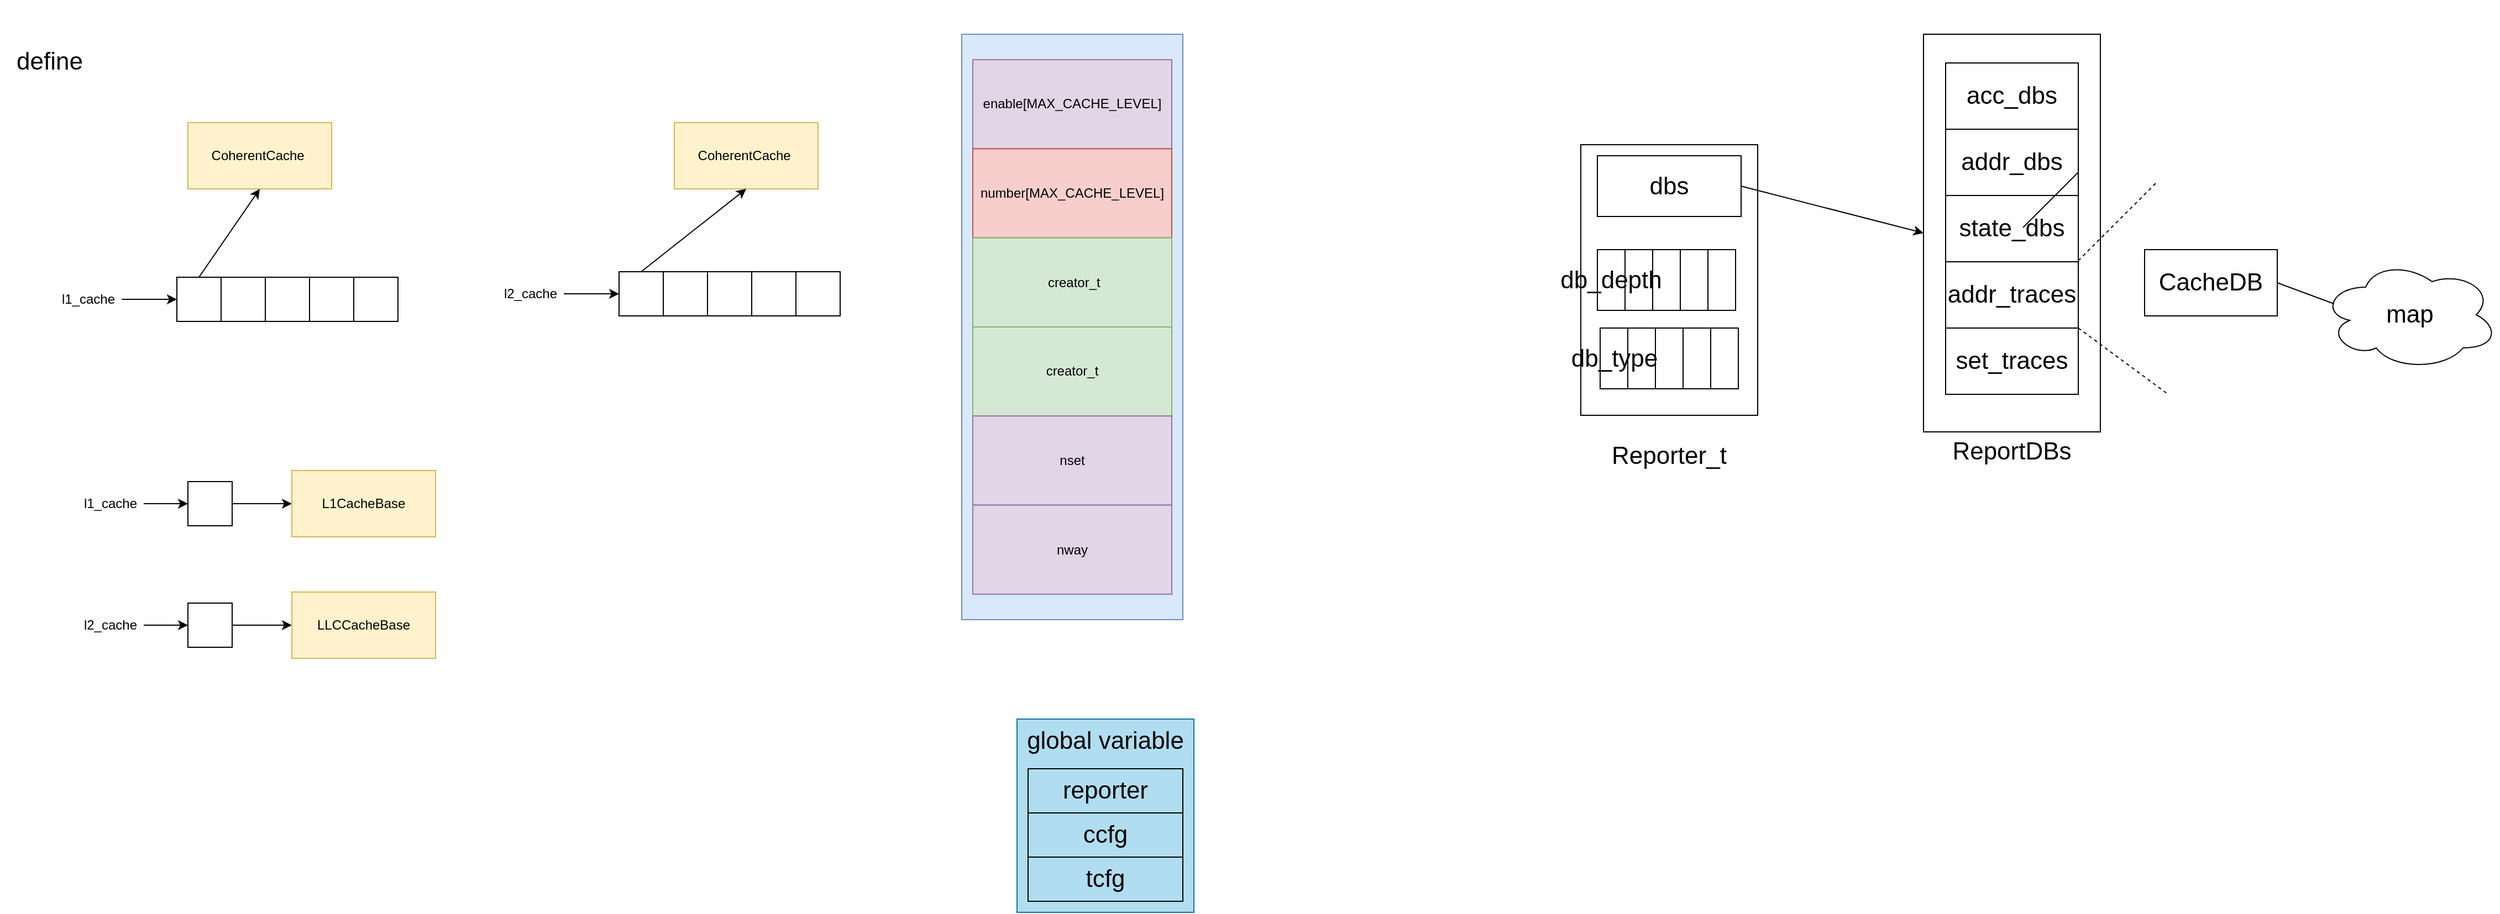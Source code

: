 <mxfile version="13.1.12" type="github">
  <diagram id="-Mg6h7BqQp_kjDwOtDQD" name="Page-1">
    <mxGraphModel dx="1185" dy="635" grid="1" gridSize="10" guides="1" tooltips="1" connect="1" arrows="1" fold="1" page="1" pageScale="1" pageWidth="827" pageHeight="1169" math="0" shadow="0">
      <root>
        <mxCell id="0" />
        <mxCell id="1" parent="0" />
        <mxCell id="NhfXJjoMbKmZEBZ8xVZQ-1" value="" style="whiteSpace=wrap;html=1;aspect=fixed;" vertex="1" parent="1">
          <mxGeometry x="180" y="270" width="40" height="40" as="geometry" />
        </mxCell>
        <mxCell id="NhfXJjoMbKmZEBZ8xVZQ-5" value="" style="whiteSpace=wrap;html=1;aspect=fixed;" vertex="1" parent="1">
          <mxGeometry x="220" y="270" width="40" height="40" as="geometry" />
        </mxCell>
        <mxCell id="NhfXJjoMbKmZEBZ8xVZQ-6" value="" style="whiteSpace=wrap;html=1;aspect=fixed;" vertex="1" parent="1">
          <mxGeometry x="260" y="270" width="40" height="40" as="geometry" />
        </mxCell>
        <mxCell id="NhfXJjoMbKmZEBZ8xVZQ-7" value="" style="whiteSpace=wrap;html=1;aspect=fixed;" vertex="1" parent="1">
          <mxGeometry x="300" y="270" width="40" height="40" as="geometry" />
        </mxCell>
        <mxCell id="NhfXJjoMbKmZEBZ8xVZQ-8" value="" style="whiteSpace=wrap;html=1;aspect=fixed;" vertex="1" parent="1">
          <mxGeometry x="340" y="270" width="40" height="40" as="geometry" />
        </mxCell>
        <mxCell id="NhfXJjoMbKmZEBZ8xVZQ-10" style="edgeStyle=orthogonalEdgeStyle;rounded=0;orthogonalLoop=1;jettySize=auto;html=1;entryX=0;entryY=0.5;entryDx=0;entryDy=0;" edge="1" parent="1" source="NhfXJjoMbKmZEBZ8xVZQ-9" target="NhfXJjoMbKmZEBZ8xVZQ-1">
          <mxGeometry relative="1" as="geometry" />
        </mxCell>
        <mxCell id="NhfXJjoMbKmZEBZ8xVZQ-9" value="l1_cache" style="text;html=1;strokeColor=none;fillColor=none;align=center;verticalAlign=middle;whiteSpace=wrap;rounded=0;" vertex="1" parent="1">
          <mxGeometry x="70" y="275" width="60" height="30" as="geometry" />
        </mxCell>
        <mxCell id="NhfXJjoMbKmZEBZ8xVZQ-12" value="&lt;span&gt;CoherentCache&amp;nbsp;&lt;/span&gt;" style="rounded=0;whiteSpace=wrap;html=1;fillColor=#fff2cc;strokeColor=#d6b656;" vertex="1" parent="1">
          <mxGeometry x="190" y="130" width="130" height="60" as="geometry" />
        </mxCell>
        <mxCell id="NhfXJjoMbKmZEBZ8xVZQ-13" value="" style="endArrow=classic;html=1;entryX=0.5;entryY=1;entryDx=0;entryDy=0;exitX=0.5;exitY=0;exitDx=0;exitDy=0;" edge="1" parent="1" source="NhfXJjoMbKmZEBZ8xVZQ-1" target="NhfXJjoMbKmZEBZ8xVZQ-12">
          <mxGeometry width="50" height="50" relative="1" as="geometry">
            <mxPoint x="390" y="120" as="sourcePoint" />
            <mxPoint x="440" y="70" as="targetPoint" />
          </mxGeometry>
        </mxCell>
        <mxCell id="NhfXJjoMbKmZEBZ8xVZQ-14" value="" style="whiteSpace=wrap;html=1;aspect=fixed;" vertex="1" parent="1">
          <mxGeometry x="580" y="265" width="40" height="40" as="geometry" />
        </mxCell>
        <mxCell id="NhfXJjoMbKmZEBZ8xVZQ-15" value="" style="whiteSpace=wrap;html=1;aspect=fixed;" vertex="1" parent="1">
          <mxGeometry x="620" y="265" width="40" height="40" as="geometry" />
        </mxCell>
        <mxCell id="NhfXJjoMbKmZEBZ8xVZQ-16" value="" style="whiteSpace=wrap;html=1;aspect=fixed;" vertex="1" parent="1">
          <mxGeometry x="660" y="265" width="40" height="40" as="geometry" />
        </mxCell>
        <mxCell id="NhfXJjoMbKmZEBZ8xVZQ-17" value="" style="whiteSpace=wrap;html=1;aspect=fixed;" vertex="1" parent="1">
          <mxGeometry x="700" y="265" width="40" height="40" as="geometry" />
        </mxCell>
        <mxCell id="NhfXJjoMbKmZEBZ8xVZQ-18" value="" style="whiteSpace=wrap;html=1;aspect=fixed;" vertex="1" parent="1">
          <mxGeometry x="740" y="265" width="40" height="40" as="geometry" />
        </mxCell>
        <mxCell id="NhfXJjoMbKmZEBZ8xVZQ-19" style="edgeStyle=orthogonalEdgeStyle;rounded=0;orthogonalLoop=1;jettySize=auto;html=1;entryX=0;entryY=0.5;entryDx=0;entryDy=0;" edge="1" parent="1" source="NhfXJjoMbKmZEBZ8xVZQ-20" target="NhfXJjoMbKmZEBZ8xVZQ-14">
          <mxGeometry relative="1" as="geometry" />
        </mxCell>
        <mxCell id="NhfXJjoMbKmZEBZ8xVZQ-20" value="l2_cache" style="text;html=1;strokeColor=none;fillColor=none;align=center;verticalAlign=middle;whiteSpace=wrap;rounded=0;" vertex="1" parent="1">
          <mxGeometry x="470" y="270" width="60" height="30" as="geometry" />
        </mxCell>
        <mxCell id="NhfXJjoMbKmZEBZ8xVZQ-21" value="&lt;span&gt;CoherentCache&amp;nbsp;&lt;/span&gt;" style="rounded=0;whiteSpace=wrap;html=1;fillColor=#fff2cc;strokeColor=#d6b656;" vertex="1" parent="1">
          <mxGeometry x="630" y="130" width="130" height="60" as="geometry" />
        </mxCell>
        <mxCell id="NhfXJjoMbKmZEBZ8xVZQ-23" value="" style="endArrow=classic;html=1;entryX=0.5;entryY=1;entryDx=0;entryDy=0;exitX=0.5;exitY=0;exitDx=0;exitDy=0;" edge="1" parent="1" source="NhfXJjoMbKmZEBZ8xVZQ-14" target="NhfXJjoMbKmZEBZ8xVZQ-21">
          <mxGeometry width="50" height="50" relative="1" as="geometry">
            <mxPoint x="590" y="270" as="sourcePoint" />
            <mxPoint x="640" y="220" as="targetPoint" />
          </mxGeometry>
        </mxCell>
        <mxCell id="NhfXJjoMbKmZEBZ8xVZQ-34" value="" style="group" vertex="1" connectable="0" parent="1">
          <mxGeometry x="890" y="50" width="200" height="530" as="geometry" />
        </mxCell>
        <mxCell id="NhfXJjoMbKmZEBZ8xVZQ-33" value="" style="group;fillColor=#e1d5e7;strokeColor=#9673a6;" vertex="1" connectable="0" parent="NhfXJjoMbKmZEBZ8xVZQ-34">
          <mxGeometry width="200" height="530" as="geometry" />
        </mxCell>
        <mxCell id="NhfXJjoMbKmZEBZ8xVZQ-24" value="" style="rounded=0;whiteSpace=wrap;html=1;fillColor=#dae8fc;strokeColor=#6c8ebf;" vertex="1" parent="NhfXJjoMbKmZEBZ8xVZQ-33">
          <mxGeometry width="200" height="530" as="geometry" />
        </mxCell>
        <mxCell id="NhfXJjoMbKmZEBZ8xVZQ-25" value="enable[MAX_CACHE_LEVEL]" style="rounded=0;whiteSpace=wrap;html=1;fillColor=#e1d5e7;strokeColor=#9673a6;" vertex="1" parent="NhfXJjoMbKmZEBZ8xVZQ-33">
          <mxGeometry x="10" y="23.043" width="180" height="80.652" as="geometry" />
        </mxCell>
        <mxCell id="NhfXJjoMbKmZEBZ8xVZQ-26" value="number[MAX_CACHE_LEVEL]" style="rounded=0;whiteSpace=wrap;html=1;fillColor=#f8cecc;strokeColor=#b85450;" vertex="1" parent="NhfXJjoMbKmZEBZ8xVZQ-33">
          <mxGeometry x="10" y="103.696" width="180" height="80.652" as="geometry" />
        </mxCell>
        <mxCell id="NhfXJjoMbKmZEBZ8xVZQ-27" value="&amp;nbsp;creator_t" style="rounded=0;whiteSpace=wrap;html=1;fillColor=#d5e8d4;strokeColor=#82b366;" vertex="1" parent="NhfXJjoMbKmZEBZ8xVZQ-33">
          <mxGeometry x="10" y="184.348" width="180" height="80.652" as="geometry" />
        </mxCell>
        <mxCell id="NhfXJjoMbKmZEBZ8xVZQ-28" value="creator_t" style="rounded=0;whiteSpace=wrap;html=1;fillColor=#d5e8d4;strokeColor=#82b366;" vertex="1" parent="NhfXJjoMbKmZEBZ8xVZQ-33">
          <mxGeometry x="10" y="265" width="180" height="80.652" as="geometry" />
        </mxCell>
        <mxCell id="NhfXJjoMbKmZEBZ8xVZQ-30" value="nset" style="rounded=0;whiteSpace=wrap;html=1;fillColor=#e1d5e7;strokeColor=#9673a6;" vertex="1" parent="NhfXJjoMbKmZEBZ8xVZQ-33">
          <mxGeometry x="10" y="345.652" width="180" height="80.652" as="geometry" />
        </mxCell>
        <mxCell id="NhfXJjoMbKmZEBZ8xVZQ-32" value="nway" style="rounded=0;whiteSpace=wrap;html=1;fillColor=#e1d5e7;strokeColor=#9673a6;" vertex="1" parent="NhfXJjoMbKmZEBZ8xVZQ-33">
          <mxGeometry x="10" y="426.304" width="180" height="80.652" as="geometry" />
        </mxCell>
        <mxCell id="NhfXJjoMbKmZEBZ8xVZQ-35" value="define" style="text;html=1;strokeColor=none;fillColor=none;align=center;verticalAlign=middle;whiteSpace=wrap;rounded=0;fontSize=22;" vertex="1" parent="1">
          <mxGeometry x="20" y="60" width="90" height="30" as="geometry" />
        </mxCell>
        <mxCell id="NhfXJjoMbKmZEBZ8xVZQ-42" style="edgeStyle=orthogonalEdgeStyle;rounded=0;orthogonalLoop=1;jettySize=auto;html=1;fontSize=22;" edge="1" parent="1" source="NhfXJjoMbKmZEBZ8xVZQ-40" target="NhfXJjoMbKmZEBZ8xVZQ-41">
          <mxGeometry relative="1" as="geometry" />
        </mxCell>
        <mxCell id="NhfXJjoMbKmZEBZ8xVZQ-40" value="l1_cache" style="text;html=1;strokeColor=none;fillColor=none;align=center;verticalAlign=middle;whiteSpace=wrap;rounded=0;" vertex="1" parent="1">
          <mxGeometry x="90" y="460" width="60" height="30" as="geometry" />
        </mxCell>
        <mxCell id="NhfXJjoMbKmZEBZ8xVZQ-45" style="edgeStyle=orthogonalEdgeStyle;rounded=0;orthogonalLoop=1;jettySize=auto;html=1;fontSize=22;" edge="1" parent="1" source="NhfXJjoMbKmZEBZ8xVZQ-41" target="NhfXJjoMbKmZEBZ8xVZQ-44">
          <mxGeometry relative="1" as="geometry" />
        </mxCell>
        <mxCell id="NhfXJjoMbKmZEBZ8xVZQ-41" value="" style="whiteSpace=wrap;html=1;aspect=fixed;" vertex="1" parent="1">
          <mxGeometry x="190" y="455" width="40" height="40" as="geometry" />
        </mxCell>
        <mxCell id="NhfXJjoMbKmZEBZ8xVZQ-44" value="&lt;span&gt;L1CacheBase&lt;/span&gt;" style="rounded=0;whiteSpace=wrap;html=1;fillColor=#fff2cc;strokeColor=#d6b656;" vertex="1" parent="1">
          <mxGeometry x="284" y="445" width="130" height="60" as="geometry" />
        </mxCell>
        <mxCell id="NhfXJjoMbKmZEBZ8xVZQ-46" style="edgeStyle=orthogonalEdgeStyle;rounded=0;orthogonalLoop=1;jettySize=auto;html=1;fontSize=22;" edge="1" source="NhfXJjoMbKmZEBZ8xVZQ-47" target="NhfXJjoMbKmZEBZ8xVZQ-49" parent="1">
          <mxGeometry relative="1" as="geometry" />
        </mxCell>
        <mxCell id="NhfXJjoMbKmZEBZ8xVZQ-47" value="l2_cache" style="text;html=1;strokeColor=none;fillColor=none;align=center;verticalAlign=middle;whiteSpace=wrap;rounded=0;" vertex="1" parent="1">
          <mxGeometry x="90" y="570" width="60" height="30" as="geometry" />
        </mxCell>
        <mxCell id="NhfXJjoMbKmZEBZ8xVZQ-48" style="edgeStyle=orthogonalEdgeStyle;rounded=0;orthogonalLoop=1;jettySize=auto;html=1;fontSize=22;" edge="1" source="NhfXJjoMbKmZEBZ8xVZQ-49" target="NhfXJjoMbKmZEBZ8xVZQ-50" parent="1">
          <mxGeometry relative="1" as="geometry" />
        </mxCell>
        <mxCell id="NhfXJjoMbKmZEBZ8xVZQ-49" value="" style="whiteSpace=wrap;html=1;aspect=fixed;" vertex="1" parent="1">
          <mxGeometry x="190" y="565" width="40" height="40" as="geometry" />
        </mxCell>
        <mxCell id="NhfXJjoMbKmZEBZ8xVZQ-50" value="&lt;span&gt;LLCCacheBase&lt;/span&gt;" style="rounded=0;whiteSpace=wrap;html=1;fillColor=#fff2cc;strokeColor=#d6b656;" vertex="1" parent="1">
          <mxGeometry x="284" y="555" width="130" height="60" as="geometry" />
        </mxCell>
        <mxCell id="NhfXJjoMbKmZEBZ8xVZQ-53" value="&lt;br&gt;&lt;br&gt;&lt;br&gt;&lt;br&gt;&lt;br&gt;&lt;br&gt;&lt;br&gt;&lt;br&gt;&lt;br&gt;&lt;br&gt;&lt;br&gt;&lt;br&gt;Reporter_t" style="rounded=0;whiteSpace=wrap;html=1;fillColor=none;fontSize=22;" vertex="1" parent="1">
          <mxGeometry x="1450" y="150" width="160" height="245" as="geometry" />
        </mxCell>
        <mxCell id="NhfXJjoMbKmZEBZ8xVZQ-54" value="&lt;br&gt;&lt;br&gt;&lt;br&gt;&lt;br&gt;&lt;br&gt;&lt;br&gt;&lt;br&gt;&lt;br&gt;&lt;br&gt;&lt;br&gt;&lt;br&gt;&lt;br&gt;&lt;br&gt;&lt;br&gt;&lt;br&gt;ReportDBs" style="rounded=0;whiteSpace=wrap;html=1;fillColor=none;fontSize=22;" vertex="1" parent="1">
          <mxGeometry x="1760" y="50" width="160" height="360" as="geometry" />
        </mxCell>
        <mxCell id="NhfXJjoMbKmZEBZ8xVZQ-57" value="acc_dbs" style="rounded=0;whiteSpace=wrap;html=1;fillColor=none;fontSize=22;" vertex="1" parent="1">
          <mxGeometry x="1780" y="76" width="120" height="60" as="geometry" />
        </mxCell>
        <mxCell id="NhfXJjoMbKmZEBZ8xVZQ-58" value="addr_dbs" style="rounded=0;whiteSpace=wrap;html=1;fillColor=none;fontSize=22;" vertex="1" parent="1">
          <mxGeometry x="1780" y="136" width="120" height="60" as="geometry" />
        </mxCell>
        <mxCell id="NhfXJjoMbKmZEBZ8xVZQ-59" value="state_dbs" style="rounded=0;whiteSpace=wrap;html=1;fillColor=none;fontSize=22;" vertex="1" parent="1">
          <mxGeometry x="1780" y="196" width="120" height="60" as="geometry" />
        </mxCell>
        <mxCell id="NhfXJjoMbKmZEBZ8xVZQ-60" value="addr_traces" style="rounded=0;whiteSpace=wrap;html=1;fillColor=none;fontSize=22;" vertex="1" parent="1">
          <mxGeometry x="1780" y="256" width="120" height="60" as="geometry" />
        </mxCell>
        <mxCell id="NhfXJjoMbKmZEBZ8xVZQ-61" value="set_traces" style="rounded=0;whiteSpace=wrap;html=1;fillColor=none;fontSize=22;" vertex="1" parent="1">
          <mxGeometry x="1780" y="316" width="120" height="60" as="geometry" />
        </mxCell>
        <mxCell id="NhfXJjoMbKmZEBZ8xVZQ-62" value="dbs" style="rounded=0;whiteSpace=wrap;html=1;fillColor=none;fontSize=22;" vertex="1" parent="1">
          <mxGeometry x="1465" y="160" width="130" height="55" as="geometry" />
        </mxCell>
        <mxCell id="NhfXJjoMbKmZEBZ8xVZQ-65" value="" style="endArrow=classic;html=1;fontSize=22;exitX=1;exitY=0.5;exitDx=0;exitDy=0;entryX=0;entryY=0.5;entryDx=0;entryDy=0;" edge="1" parent="1" source="NhfXJjoMbKmZEBZ8xVZQ-62" target="NhfXJjoMbKmZEBZ8xVZQ-54">
          <mxGeometry width="50" height="50" relative="1" as="geometry">
            <mxPoint x="1350" y="500" as="sourcePoint" />
            <mxPoint x="1400" y="450" as="targetPoint" />
          </mxGeometry>
        </mxCell>
        <mxCell id="NhfXJjoMbKmZEBZ8xVZQ-66" value="db_depth" style="rounded=0;whiteSpace=wrap;html=1;fillColor=none;fontSize=22;" vertex="1" parent="1">
          <mxGeometry x="1465" y="245" width="25" height="55" as="geometry" />
        </mxCell>
        <mxCell id="NhfXJjoMbKmZEBZ8xVZQ-67" value="" style="rounded=0;whiteSpace=wrap;html=1;fillColor=none;fontSize=22;" vertex="1" parent="1">
          <mxGeometry x="1490" y="245" width="25" height="55" as="geometry" />
        </mxCell>
        <mxCell id="NhfXJjoMbKmZEBZ8xVZQ-68" value="" style="rounded=0;whiteSpace=wrap;html=1;fillColor=none;fontSize=22;" vertex="1" parent="1">
          <mxGeometry x="1515" y="245" width="25" height="55" as="geometry" />
        </mxCell>
        <mxCell id="NhfXJjoMbKmZEBZ8xVZQ-69" value="" style="rounded=0;whiteSpace=wrap;html=1;fillColor=none;fontSize=22;" vertex="1" parent="1">
          <mxGeometry x="1540" y="245" width="25" height="55" as="geometry" />
        </mxCell>
        <mxCell id="NhfXJjoMbKmZEBZ8xVZQ-70" value="" style="rounded=0;whiteSpace=wrap;html=1;fillColor=none;fontSize=22;" vertex="1" parent="1">
          <mxGeometry x="1565" y="245" width="25" height="55" as="geometry" />
        </mxCell>
        <mxCell id="NhfXJjoMbKmZEBZ8xVZQ-77" value="db_type" style="rounded=0;whiteSpace=wrap;html=1;fillColor=none;fontSize=22;" vertex="1" parent="1">
          <mxGeometry x="1467.5" y="316" width="25" height="55" as="geometry" />
        </mxCell>
        <mxCell id="NhfXJjoMbKmZEBZ8xVZQ-78" value="" style="rounded=0;whiteSpace=wrap;html=1;fillColor=none;fontSize=22;" vertex="1" parent="1">
          <mxGeometry x="1492.5" y="316" width="25" height="55" as="geometry" />
        </mxCell>
        <mxCell id="NhfXJjoMbKmZEBZ8xVZQ-79" value="" style="rounded=0;whiteSpace=wrap;html=1;fillColor=none;fontSize=22;" vertex="1" parent="1">
          <mxGeometry x="1517.5" y="316" width="25" height="55" as="geometry" />
        </mxCell>
        <mxCell id="NhfXJjoMbKmZEBZ8xVZQ-80" value="" style="rounded=0;whiteSpace=wrap;html=1;fillColor=none;fontSize=22;" vertex="1" parent="1">
          <mxGeometry x="1542.5" y="316" width="25" height="55" as="geometry" />
        </mxCell>
        <mxCell id="NhfXJjoMbKmZEBZ8xVZQ-81" value="" style="rounded=0;whiteSpace=wrap;html=1;fillColor=none;fontSize=22;" vertex="1" parent="1">
          <mxGeometry x="1567.5" y="316" width="25" height="55" as="geometry" />
        </mxCell>
        <mxCell id="NhfXJjoMbKmZEBZ8xVZQ-83" value="" style="endArrow=none;dashed=1;html=1;fontSize=22;" edge="1" parent="1">
          <mxGeometry width="50" height="50" relative="1" as="geometry">
            <mxPoint x="1900" y="255" as="sourcePoint" />
            <mxPoint x="1970" y="185" as="targetPoint" />
          </mxGeometry>
        </mxCell>
        <mxCell id="NhfXJjoMbKmZEBZ8xVZQ-84" value="" style="endArrow=none;dashed=1;html=1;fontSize=22;exitX=1;exitY=1;exitDx=0;exitDy=0;" edge="1" parent="1" source="NhfXJjoMbKmZEBZ8xVZQ-60">
          <mxGeometry width="50" height="50" relative="1" as="geometry">
            <mxPoint x="1910" y="265" as="sourcePoint" />
            <mxPoint x="1980" y="375" as="targetPoint" />
          </mxGeometry>
        </mxCell>
        <mxCell id="NhfXJjoMbKmZEBZ8xVZQ-85" value="CacheDB" style="rounded=0;whiteSpace=wrap;html=1;fillColor=none;fontSize=22;" vertex="1" parent="1">
          <mxGeometry x="1960" y="245" width="120" height="60" as="geometry" />
        </mxCell>
        <mxCell id="NhfXJjoMbKmZEBZ8xVZQ-86" value="map" style="ellipse;shape=cloud;whiteSpace=wrap;html=1;fillColor=none;fontSize=22;" vertex="1" parent="1">
          <mxGeometry x="2120" y="254" width="160" height="100" as="geometry" />
        </mxCell>
        <mxCell id="NhfXJjoMbKmZEBZ8xVZQ-87" value="" style="endArrow=none;html=1;fontSize=22;" edge="1" parent="1">
          <mxGeometry width="50" height="50" relative="1" as="geometry">
            <mxPoint x="1850" y="225" as="sourcePoint" />
            <mxPoint x="1900" y="175" as="targetPoint" />
          </mxGeometry>
        </mxCell>
        <mxCell id="NhfXJjoMbKmZEBZ8xVZQ-89" value="" style="endArrow=none;html=1;fontSize=22;exitX=1;exitY=0.5;exitDx=0;exitDy=0;entryX=0.07;entryY=0.4;entryDx=0;entryDy=0;entryPerimeter=0;" edge="1" parent="1" source="NhfXJjoMbKmZEBZ8xVZQ-85" target="NhfXJjoMbKmZEBZ8xVZQ-86">
          <mxGeometry width="50" height="50" relative="1" as="geometry">
            <mxPoint x="2120" y="234" as="sourcePoint" />
            <mxPoint x="2170" y="184" as="targetPoint" />
          </mxGeometry>
        </mxCell>
        <mxCell id="NhfXJjoMbKmZEBZ8xVZQ-97" value="" style="group" vertex="1" connectable="0" parent="1">
          <mxGeometry x="930" y="670" width="180" height="175" as="geometry" />
        </mxCell>
        <mxCell id="NhfXJjoMbKmZEBZ8xVZQ-96" value="" style="rounded=0;whiteSpace=wrap;html=1;fillColor=#b1ddf0;fontSize=22;strokeColor=#10739e;" vertex="1" parent="NhfXJjoMbKmZEBZ8xVZQ-97">
          <mxGeometry x="10" width="160" height="175" as="geometry" />
        </mxCell>
        <mxCell id="NhfXJjoMbKmZEBZ8xVZQ-90" value="global variable" style="text;html=1;strokeColor=none;fillColor=none;align=center;verticalAlign=middle;whiteSpace=wrap;rounded=0;fontSize=22;" vertex="1" parent="NhfXJjoMbKmZEBZ8xVZQ-97">
          <mxGeometry y="10" width="180" height="20" as="geometry" />
        </mxCell>
        <mxCell id="NhfXJjoMbKmZEBZ8xVZQ-93" value="reporter" style="rounded=0;whiteSpace=wrap;html=1;fillColor=none;fontSize=22;" vertex="1" parent="NhfXJjoMbKmZEBZ8xVZQ-97">
          <mxGeometry x="20" y="45" width="140" height="40" as="geometry" />
        </mxCell>
        <mxCell id="NhfXJjoMbKmZEBZ8xVZQ-94" value="ccfg" style="rounded=0;whiteSpace=wrap;html=1;fillColor=none;fontSize=22;" vertex="1" parent="NhfXJjoMbKmZEBZ8xVZQ-97">
          <mxGeometry x="20" y="85" width="140" height="40" as="geometry" />
        </mxCell>
        <mxCell id="NhfXJjoMbKmZEBZ8xVZQ-95" value="tcfg" style="rounded=0;whiteSpace=wrap;html=1;fillColor=none;fontSize=22;" vertex="1" parent="NhfXJjoMbKmZEBZ8xVZQ-97">
          <mxGeometry x="20" y="125" width="140" height="40" as="geometry" />
        </mxCell>
      </root>
    </mxGraphModel>
  </diagram>
</mxfile>
